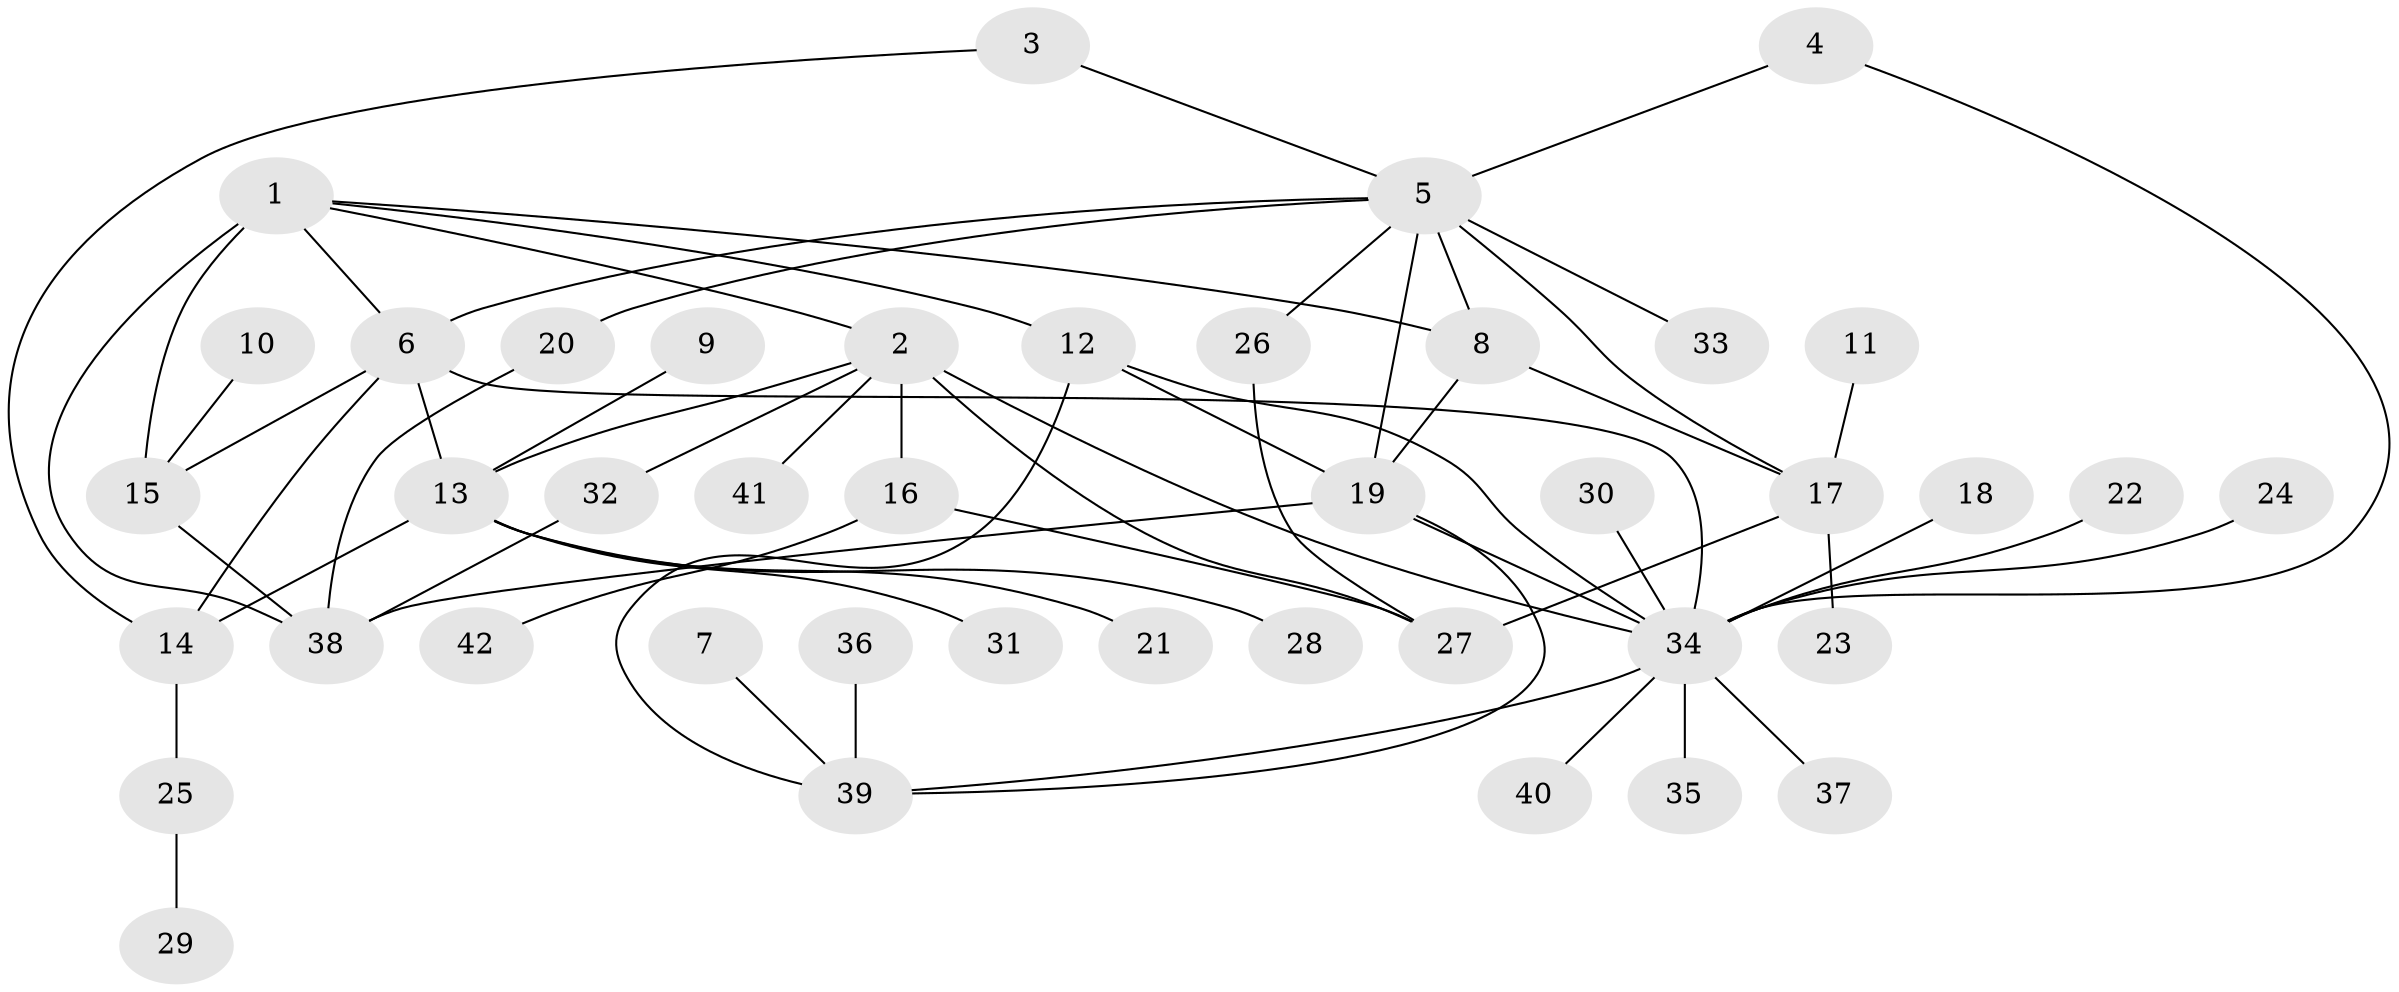 // original degree distribution, {3: 0.05952380952380952, 7: 0.05952380952380952, 8: 0.011904761904761904, 4: 0.023809523809523808, 6: 0.05952380952380952, 12: 0.011904761904761904, 5: 0.047619047619047616, 15: 0.011904761904761904, 10: 0.011904761904761904, 2: 0.14285714285714285, 1: 0.5595238095238095}
// Generated by graph-tools (version 1.1) at 2025/02/03/09/25 03:02:33]
// undirected, 42 vertices, 62 edges
graph export_dot {
graph [start="1"]
  node [color=gray90,style=filled];
  1;
  2;
  3;
  4;
  5;
  6;
  7;
  8;
  9;
  10;
  11;
  12;
  13;
  14;
  15;
  16;
  17;
  18;
  19;
  20;
  21;
  22;
  23;
  24;
  25;
  26;
  27;
  28;
  29;
  30;
  31;
  32;
  33;
  34;
  35;
  36;
  37;
  38;
  39;
  40;
  41;
  42;
  1 -- 2 [weight=1.0];
  1 -- 6 [weight=1.0];
  1 -- 8 [weight=1.0];
  1 -- 12 [weight=1.0];
  1 -- 15 [weight=2.0];
  1 -- 38 [weight=2.0];
  2 -- 13 [weight=1.0];
  2 -- 16 [weight=2.0];
  2 -- 27 [weight=2.0];
  2 -- 32 [weight=1.0];
  2 -- 34 [weight=1.0];
  2 -- 41 [weight=1.0];
  3 -- 5 [weight=1.0];
  3 -- 14 [weight=1.0];
  4 -- 5 [weight=1.0];
  4 -- 34 [weight=1.0];
  5 -- 6 [weight=1.0];
  5 -- 8 [weight=1.0];
  5 -- 17 [weight=2.0];
  5 -- 19 [weight=1.0];
  5 -- 20 [weight=1.0];
  5 -- 26 [weight=1.0];
  5 -- 33 [weight=1.0];
  6 -- 13 [weight=2.0];
  6 -- 14 [weight=2.0];
  6 -- 15 [weight=1.0];
  6 -- 34 [weight=1.0];
  7 -- 39 [weight=1.0];
  8 -- 17 [weight=2.0];
  8 -- 19 [weight=1.0];
  9 -- 13 [weight=1.0];
  10 -- 15 [weight=1.0];
  11 -- 17 [weight=1.0];
  12 -- 19 [weight=1.0];
  12 -- 34 [weight=1.0];
  12 -- 39 [weight=1.0];
  13 -- 14 [weight=1.0];
  13 -- 21 [weight=1.0];
  13 -- 28 [weight=1.0];
  13 -- 31 [weight=1.0];
  14 -- 25 [weight=1.0];
  15 -- 38 [weight=1.0];
  16 -- 27 [weight=1.0];
  16 -- 42 [weight=1.0];
  17 -- 23 [weight=1.0];
  17 -- 27 [weight=1.0];
  18 -- 34 [weight=1.0];
  19 -- 34 [weight=1.0];
  19 -- 38 [weight=1.0];
  19 -- 39 [weight=1.0];
  20 -- 38 [weight=1.0];
  22 -- 34 [weight=1.0];
  24 -- 34 [weight=1.0];
  25 -- 29 [weight=1.0];
  26 -- 27 [weight=1.0];
  30 -- 34 [weight=1.0];
  32 -- 38 [weight=1.0];
  34 -- 35 [weight=1.0];
  34 -- 37 [weight=1.0];
  34 -- 39 [weight=1.0];
  34 -- 40 [weight=1.0];
  36 -- 39 [weight=1.0];
}
